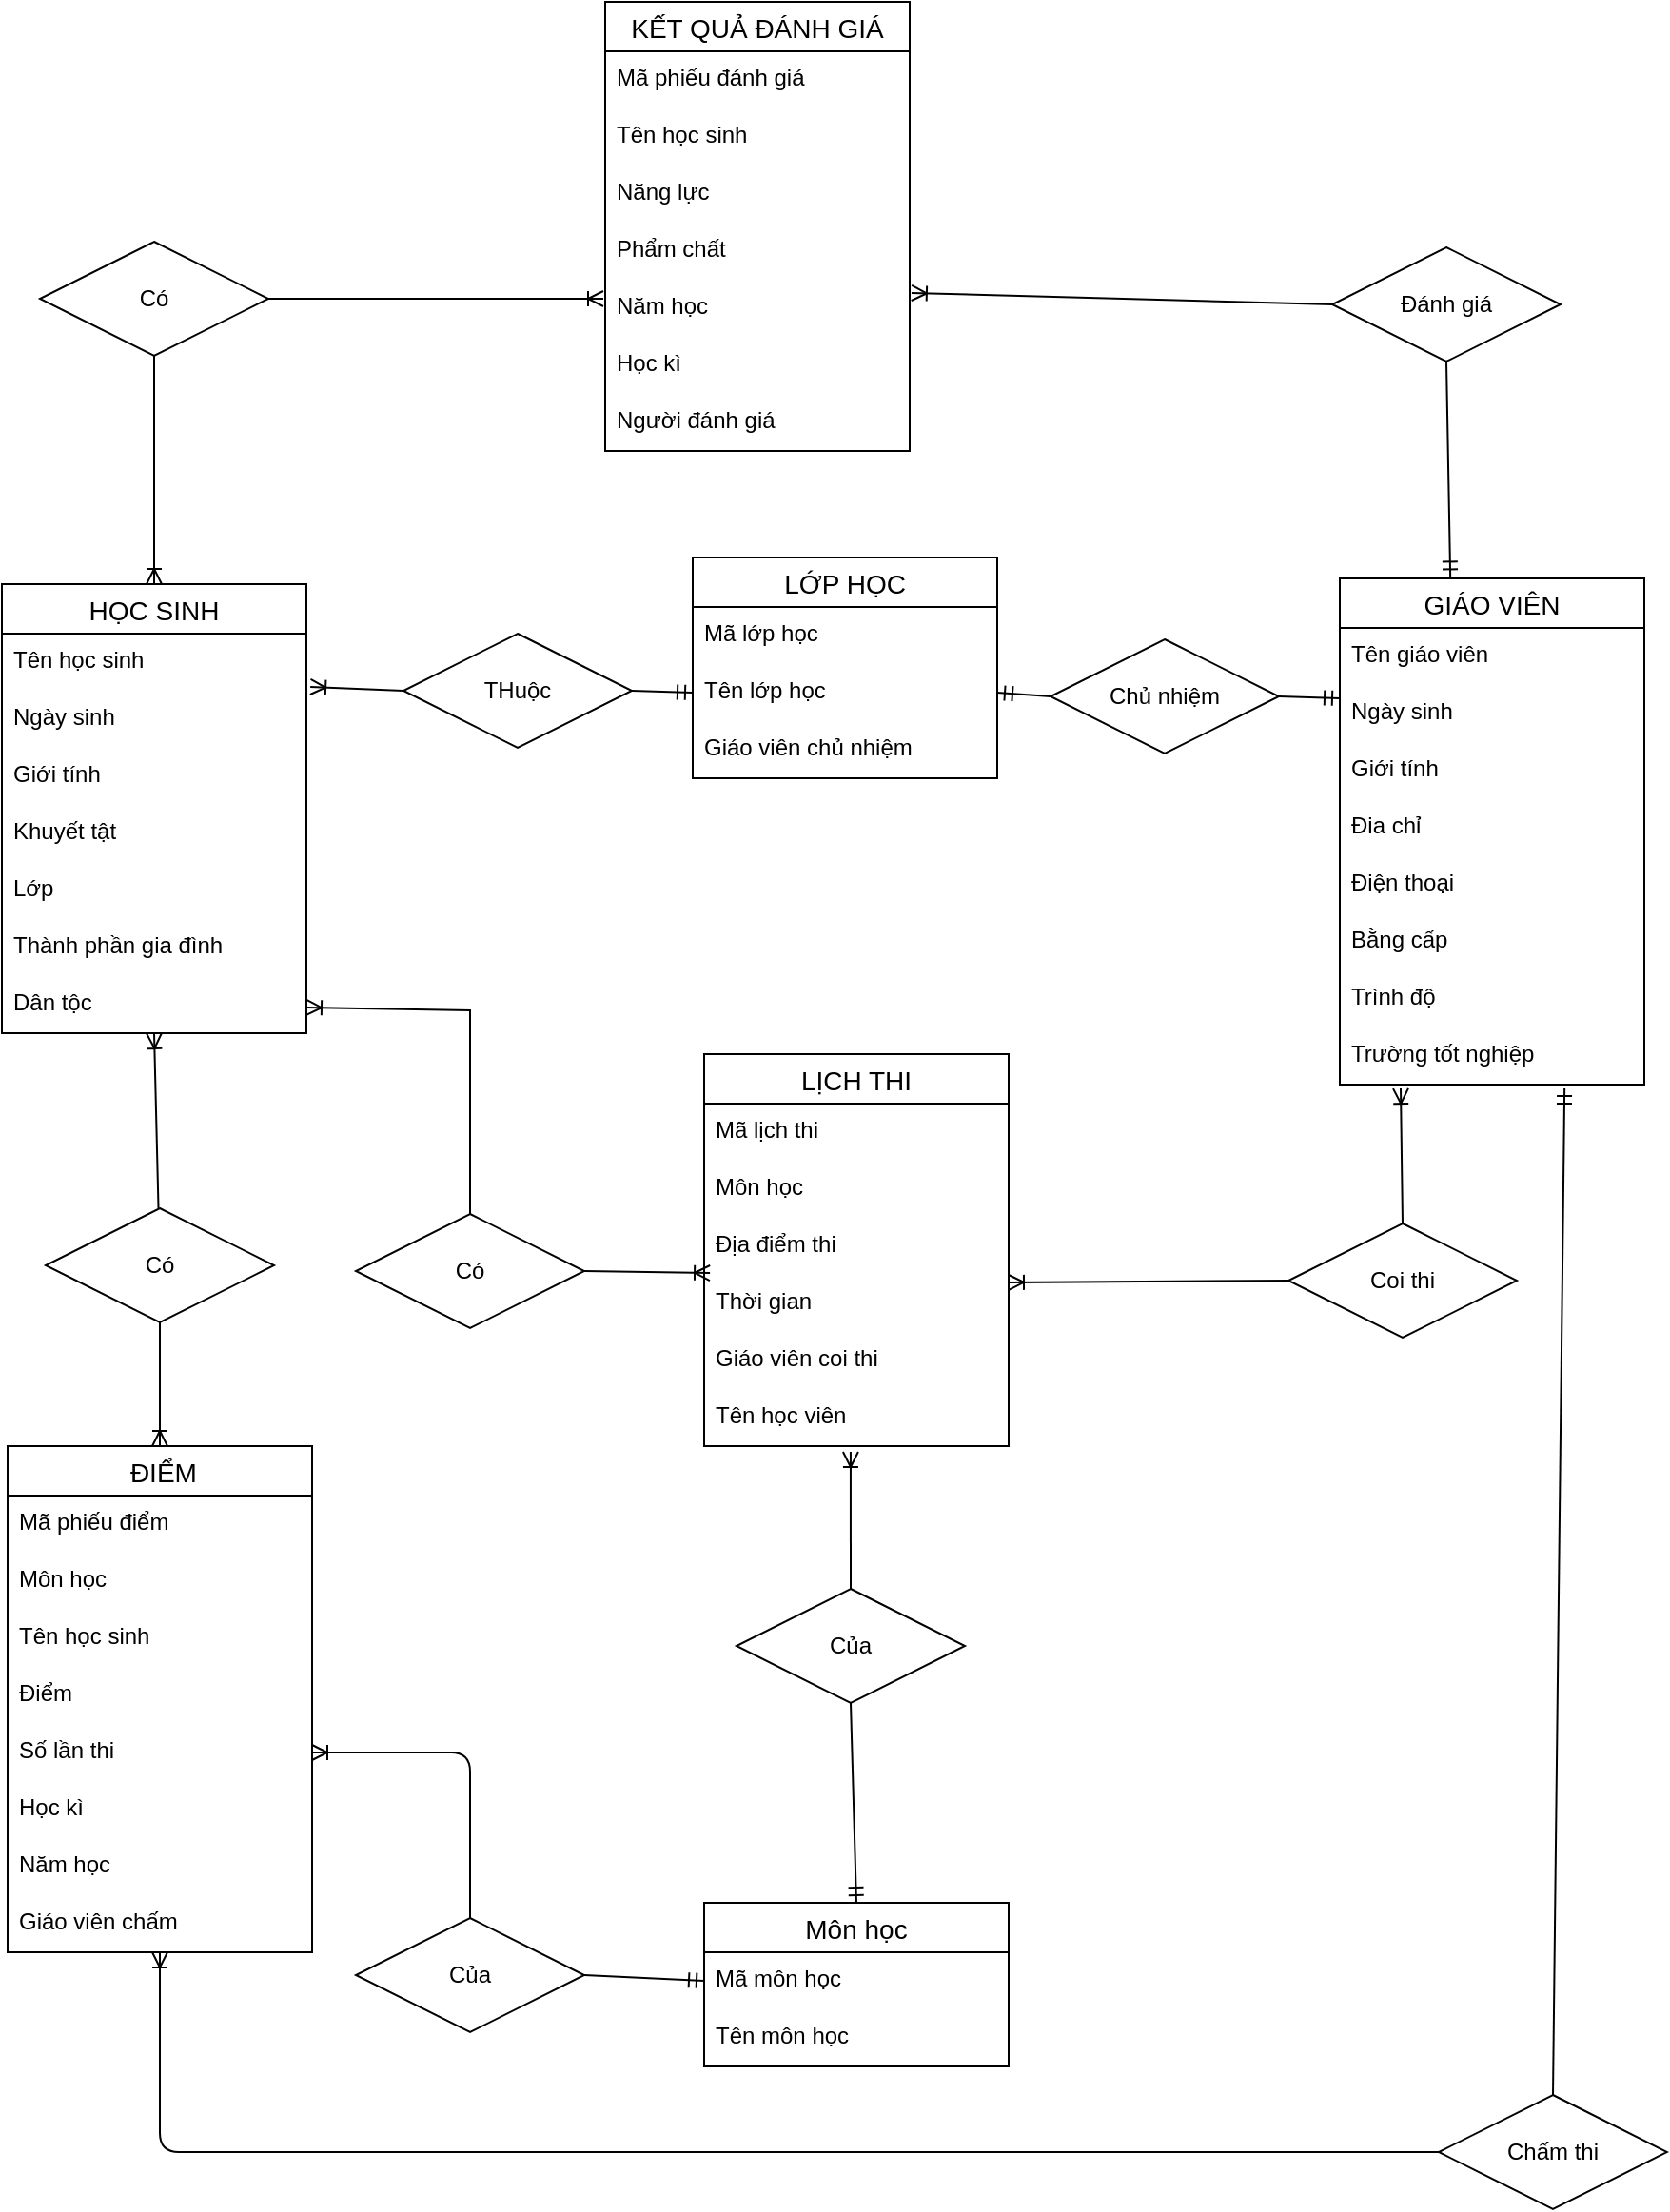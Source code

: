 <mxfile version="14.5.8" type="github">
  <diagram id="hoot__3CSZ-m4Yv-MgML" name="Page-1">
    <mxGraphModel dx="676" dy="776" grid="0" gridSize="10" guides="1" tooltips="1" connect="1" arrows="1" fold="1" page="1" pageScale="1" pageWidth="1100" pageHeight="1700" background="#ffffff" math="0" shadow="0">
      <root>
        <mxCell id="0" />
        <mxCell id="1" parent="0" />
        <mxCell id="pvwdePWFHWHqx1OLr2bi-17" value="HỌC SINH" style="swimlane;fontStyle=0;childLayout=stackLayout;horizontal=1;startSize=26;horizontalStack=0;resizeParent=1;resizeParentMax=0;resizeLast=0;collapsible=1;marginBottom=0;align=center;fontSize=14;" parent="1" vertex="1">
          <mxGeometry x="131" y="393" width="160" height="236" as="geometry" />
        </mxCell>
        <mxCell id="pvwdePWFHWHqx1OLr2bi-19" value="Tên học sinh" style="text;strokeColor=none;fillColor=none;spacingLeft=4;spacingRight=4;overflow=hidden;rotatable=0;points=[[0,0.5],[1,0.5]];portConstraint=eastwest;fontSize=12;" parent="pvwdePWFHWHqx1OLr2bi-17" vertex="1">
          <mxGeometry y="26" width="160" height="30" as="geometry" />
        </mxCell>
        <mxCell id="pvwdePWFHWHqx1OLr2bi-24" value="Ngày sinh" style="text;strokeColor=none;fillColor=none;spacingLeft=4;spacingRight=4;overflow=hidden;rotatable=0;points=[[0,0.5],[1,0.5]];portConstraint=eastwest;fontSize=12;" parent="pvwdePWFHWHqx1OLr2bi-17" vertex="1">
          <mxGeometry y="56" width="160" height="30" as="geometry" />
        </mxCell>
        <mxCell id="pvwdePWFHWHqx1OLr2bi-25" value="Giới tính" style="text;strokeColor=none;fillColor=none;spacingLeft=4;spacingRight=4;overflow=hidden;rotatable=0;points=[[0,0.5],[1,0.5]];portConstraint=eastwest;fontSize=12;" parent="pvwdePWFHWHqx1OLr2bi-17" vertex="1">
          <mxGeometry y="86" width="160" height="30" as="geometry" />
        </mxCell>
        <mxCell id="pvwdePWFHWHqx1OLr2bi-26" value="Khuyết tật" style="text;strokeColor=none;fillColor=none;spacingLeft=4;spacingRight=4;overflow=hidden;rotatable=0;points=[[0,0.5],[1,0.5]];portConstraint=eastwest;fontSize=12;" parent="pvwdePWFHWHqx1OLr2bi-17" vertex="1">
          <mxGeometry y="116" width="160" height="30" as="geometry" />
        </mxCell>
        <mxCell id="pvwdePWFHWHqx1OLr2bi-27" value="Lớp" style="text;strokeColor=none;fillColor=none;spacingLeft=4;spacingRight=4;overflow=hidden;rotatable=0;points=[[0,0.5],[1,0.5]];portConstraint=eastwest;fontSize=12;" parent="pvwdePWFHWHqx1OLr2bi-17" vertex="1">
          <mxGeometry y="146" width="160" height="30" as="geometry" />
        </mxCell>
        <mxCell id="pvwdePWFHWHqx1OLr2bi-28" value="Thành phần gia đình" style="text;strokeColor=none;fillColor=none;spacingLeft=4;spacingRight=4;overflow=hidden;rotatable=0;points=[[0,0.5],[1,0.5]];portConstraint=eastwest;fontSize=12;" parent="pvwdePWFHWHqx1OLr2bi-17" vertex="1">
          <mxGeometry y="176" width="160" height="30" as="geometry" />
        </mxCell>
        <mxCell id="pvwdePWFHWHqx1OLr2bi-29" value="Dân tộc" style="text;strokeColor=none;fillColor=none;spacingLeft=4;spacingRight=4;overflow=hidden;rotatable=0;points=[[0,0.5],[1,0.5]];portConstraint=eastwest;fontSize=12;" parent="pvwdePWFHWHqx1OLr2bi-17" vertex="1">
          <mxGeometry y="206" width="160" height="30" as="geometry" />
        </mxCell>
        <mxCell id="pvwdePWFHWHqx1OLr2bi-33" value="GIÁO VIÊN" style="swimlane;fontStyle=0;childLayout=stackLayout;horizontal=1;startSize=26;horizontalStack=0;resizeParent=1;resizeParentMax=0;resizeLast=0;collapsible=1;marginBottom=0;align=center;fontSize=14;" parent="1" vertex="1">
          <mxGeometry x="834" y="390" width="160" height="266" as="geometry" />
        </mxCell>
        <mxCell id="pvwdePWFHWHqx1OLr2bi-35" value="Tên giáo viên" style="text;strokeColor=none;fillColor=none;spacingLeft=4;spacingRight=4;overflow=hidden;rotatable=0;points=[[0,0.5],[1,0.5]];portConstraint=eastwest;fontSize=12;" parent="pvwdePWFHWHqx1OLr2bi-33" vertex="1">
          <mxGeometry y="26" width="160" height="30" as="geometry" />
        </mxCell>
        <mxCell id="pvwdePWFHWHqx1OLr2bi-36" value="Ngày sinh" style="text;strokeColor=none;fillColor=none;spacingLeft=4;spacingRight=4;overflow=hidden;rotatable=0;points=[[0,0.5],[1,0.5]];portConstraint=eastwest;fontSize=12;" parent="pvwdePWFHWHqx1OLr2bi-33" vertex="1">
          <mxGeometry y="56" width="160" height="30" as="geometry" />
        </mxCell>
        <mxCell id="pvwdePWFHWHqx1OLr2bi-37" value="Giới tính" style="text;strokeColor=none;fillColor=none;spacingLeft=4;spacingRight=4;overflow=hidden;rotatable=0;points=[[0,0.5],[1,0.5]];portConstraint=eastwest;fontSize=12;" parent="pvwdePWFHWHqx1OLr2bi-33" vertex="1">
          <mxGeometry y="86" width="160" height="30" as="geometry" />
        </mxCell>
        <mxCell id="pvwdePWFHWHqx1OLr2bi-38" value="Đia chỉ" style="text;strokeColor=none;fillColor=none;spacingLeft=4;spacingRight=4;overflow=hidden;rotatable=0;points=[[0,0.5],[1,0.5]];portConstraint=eastwest;fontSize=12;" parent="pvwdePWFHWHqx1OLr2bi-33" vertex="1">
          <mxGeometry y="116" width="160" height="30" as="geometry" />
        </mxCell>
        <mxCell id="pvwdePWFHWHqx1OLr2bi-39" value="Điện thoại" style="text;strokeColor=none;fillColor=none;spacingLeft=4;spacingRight=4;overflow=hidden;rotatable=0;points=[[0,0.5],[1,0.5]];portConstraint=eastwest;fontSize=12;" parent="pvwdePWFHWHqx1OLr2bi-33" vertex="1">
          <mxGeometry y="146" width="160" height="30" as="geometry" />
        </mxCell>
        <mxCell id="pvwdePWFHWHqx1OLr2bi-40" value="Bằng cấp" style="text;strokeColor=none;fillColor=none;spacingLeft=4;spacingRight=4;overflow=hidden;rotatable=0;points=[[0,0.5],[1,0.5]];portConstraint=eastwest;fontSize=12;" parent="pvwdePWFHWHqx1OLr2bi-33" vertex="1">
          <mxGeometry y="176" width="160" height="30" as="geometry" />
        </mxCell>
        <mxCell id="pvwdePWFHWHqx1OLr2bi-41" value="Trình độ" style="text;strokeColor=none;fillColor=none;spacingLeft=4;spacingRight=4;overflow=hidden;rotatable=0;points=[[0,0.5],[1,0.5]];portConstraint=eastwest;fontSize=12;" parent="pvwdePWFHWHqx1OLr2bi-33" vertex="1">
          <mxGeometry y="206" width="160" height="30" as="geometry" />
        </mxCell>
        <mxCell id="pvwdePWFHWHqx1OLr2bi-42" value="Trường tốt nghiệp" style="text;strokeColor=none;fillColor=none;spacingLeft=4;spacingRight=4;overflow=hidden;rotatable=0;points=[[0,0.5],[1,0.5]];portConstraint=eastwest;fontSize=12;" parent="pvwdePWFHWHqx1OLr2bi-33" vertex="1">
          <mxGeometry y="236" width="160" height="30" as="geometry" />
        </mxCell>
        <mxCell id="pvwdePWFHWHqx1OLr2bi-49" value="LỚP HỌC" style="swimlane;fontStyle=0;childLayout=stackLayout;horizontal=1;startSize=26;horizontalStack=0;resizeParent=1;resizeParentMax=0;resizeLast=0;collapsible=1;marginBottom=0;align=center;fontSize=14;" parent="1" vertex="1">
          <mxGeometry x="494" y="379" width="160" height="116" as="geometry" />
        </mxCell>
        <mxCell id="pvwdePWFHWHqx1OLr2bi-50" value="Mã lớp học" style="text;strokeColor=none;fillColor=none;spacingLeft=4;spacingRight=4;overflow=hidden;rotatable=0;points=[[0,0.5],[1,0.5]];portConstraint=eastwest;fontSize=12;fontStyle=0" parent="pvwdePWFHWHqx1OLr2bi-49" vertex="1">
          <mxGeometry y="26" width="160" height="30" as="geometry" />
        </mxCell>
        <mxCell id="rdRmKtgfBki6RpdaBE43-10" value="Tên lớp học" style="text;strokeColor=none;fillColor=none;spacingLeft=4;spacingRight=4;overflow=hidden;rotatable=0;points=[[0,0.5],[1,0.5]];portConstraint=eastwest;fontSize=12;" parent="pvwdePWFHWHqx1OLr2bi-49" vertex="1">
          <mxGeometry y="56" width="160" height="30" as="geometry" />
        </mxCell>
        <mxCell id="rdRmKtgfBki6RpdaBE43-12" value="Giáo viên chủ nhiệm&#xa;" style="text;strokeColor=none;fillColor=none;spacingLeft=4;spacingRight=4;overflow=hidden;rotatable=0;points=[[0,0.5],[1,0.5]];portConstraint=eastwest;fontSize=12;" parent="pvwdePWFHWHqx1OLr2bi-49" vertex="1">
          <mxGeometry y="86" width="160" height="30" as="geometry" />
        </mxCell>
        <mxCell id="pvwdePWFHWHqx1OLr2bi-52" value="Môn học" style="swimlane;fontStyle=0;childLayout=stackLayout;horizontal=1;startSize=26;horizontalStack=0;resizeParent=1;resizeParentMax=0;resizeLast=0;collapsible=1;marginBottom=0;align=center;fontSize=14;" parent="1" vertex="1">
          <mxGeometry x="500" y="1086" width="160" height="86" as="geometry" />
        </mxCell>
        <mxCell id="pvwdePWFHWHqx1OLr2bi-53" value="Mã môn học" style="text;strokeColor=none;fillColor=none;spacingLeft=4;spacingRight=4;overflow=hidden;rotatable=0;points=[[0,0.5],[1,0.5]];portConstraint=eastwest;fontSize=12;fontStyle=0" parent="pvwdePWFHWHqx1OLr2bi-52" vertex="1">
          <mxGeometry y="26" width="160" height="30" as="geometry" />
        </mxCell>
        <mxCell id="pvwdePWFHWHqx1OLr2bi-54" value="Tên môn học" style="text;strokeColor=none;fillColor=none;spacingLeft=4;spacingRight=4;overflow=hidden;rotatable=0;points=[[0,0.5],[1,0.5]];portConstraint=eastwest;fontSize=12;" parent="pvwdePWFHWHqx1OLr2bi-52" vertex="1">
          <mxGeometry y="56" width="160" height="30" as="geometry" />
        </mxCell>
        <mxCell id="pvwdePWFHWHqx1OLr2bi-64" value=" ĐIỂM" style="swimlane;fontStyle=0;childLayout=stackLayout;horizontal=1;startSize=26;horizontalStack=0;resizeParent=1;resizeParentMax=0;resizeLast=0;collapsible=1;marginBottom=0;align=center;fontSize=14;" parent="1" vertex="1">
          <mxGeometry x="134" y="846" width="160" height="266" as="geometry" />
        </mxCell>
        <mxCell id="ugmIcIHYuJo1cdFX7WU3-1" value="Mã phiếu điểm" style="text;strokeColor=none;fillColor=none;spacingLeft=4;spacingRight=4;overflow=hidden;rotatable=0;points=[[0,0.5],[1,0.5]];portConstraint=eastwest;fontSize=12;" vertex="1" parent="pvwdePWFHWHqx1OLr2bi-64">
          <mxGeometry y="26" width="160" height="30" as="geometry" />
        </mxCell>
        <mxCell id="pvwdePWFHWHqx1OLr2bi-68" value="Môn học" style="text;strokeColor=none;fillColor=none;spacingLeft=4;spacingRight=4;overflow=hidden;rotatable=0;points=[[0,0.5],[1,0.5]];portConstraint=eastwest;fontSize=12;" parent="pvwdePWFHWHqx1OLr2bi-64" vertex="1">
          <mxGeometry y="56" width="160" height="30" as="geometry" />
        </mxCell>
        <mxCell id="pvwdePWFHWHqx1OLr2bi-65" value="Tên học sinh" style="text;strokeColor=none;fillColor=none;spacingLeft=4;spacingRight=4;overflow=hidden;rotatable=0;points=[[0,0.5],[1,0.5]];portConstraint=eastwest;fontSize=12;" parent="pvwdePWFHWHqx1OLr2bi-64" vertex="1">
          <mxGeometry y="86" width="160" height="30" as="geometry" />
        </mxCell>
        <mxCell id="pvwdePWFHWHqx1OLr2bi-69" value="Điểm" style="text;strokeColor=none;fillColor=none;spacingLeft=4;spacingRight=4;overflow=hidden;rotatable=0;points=[[0,0.5],[1,0.5]];portConstraint=eastwest;fontSize=12;" parent="pvwdePWFHWHqx1OLr2bi-64" vertex="1">
          <mxGeometry y="116" width="160" height="30" as="geometry" />
        </mxCell>
        <mxCell id="pvwdePWFHWHqx1OLr2bi-70" value="Số lần thi" style="text;strokeColor=none;fillColor=none;spacingLeft=4;spacingRight=4;overflow=hidden;rotatable=0;points=[[0,0.5],[1,0.5]];portConstraint=eastwest;fontSize=12;" parent="pvwdePWFHWHqx1OLr2bi-64" vertex="1">
          <mxGeometry y="146" width="160" height="30" as="geometry" />
        </mxCell>
        <mxCell id="pvwdePWFHWHqx1OLr2bi-67" value="Học kì" style="text;strokeColor=none;fillColor=none;spacingLeft=4;spacingRight=4;overflow=hidden;rotatable=0;points=[[0,0.5],[1,0.5]];portConstraint=eastwest;fontSize=12;" parent="pvwdePWFHWHqx1OLr2bi-64" vertex="1">
          <mxGeometry y="176" width="160" height="30" as="geometry" />
        </mxCell>
        <mxCell id="pvwdePWFHWHqx1OLr2bi-66" value="Năm học" style="text;strokeColor=none;fillColor=none;spacingLeft=4;spacingRight=4;overflow=hidden;rotatable=0;points=[[0,0.5],[1,0.5]];portConstraint=eastwest;fontSize=12;" parent="pvwdePWFHWHqx1OLr2bi-64" vertex="1">
          <mxGeometry y="206" width="160" height="30" as="geometry" />
        </mxCell>
        <mxCell id="ctQopqDnY2UfsGgvYHG6-9" value="Giáo viên chấm" style="text;strokeColor=none;fillColor=none;spacingLeft=4;spacingRight=4;overflow=hidden;rotatable=0;points=[[0,0.5],[1,0.5]];portConstraint=eastwest;fontSize=12;" parent="pvwdePWFHWHqx1OLr2bi-64" vertex="1">
          <mxGeometry y="236" width="160" height="30" as="geometry" />
        </mxCell>
        <mxCell id="pvwdePWFHWHqx1OLr2bi-97" value="Có" style="shape=rhombus;perimeter=rhombusPerimeter;whiteSpace=wrap;html=1;align=center;" parent="1" vertex="1">
          <mxGeometry x="151" y="213" width="120" height="60" as="geometry" />
        </mxCell>
        <mxCell id="pvwdePWFHWHqx1OLr2bi-99" value="" style="fontSize=12;html=1;endArrow=ERoneToMany;entryX=0;entryY=0.5;entryDx=0;entryDy=0;exitX=1;exitY=0.5;exitDx=0;exitDy=0;" parent="1" source="pvwdePWFHWHqx1OLr2bi-97" edge="1">
          <mxGeometry width="100" height="100" relative="1" as="geometry">
            <mxPoint x="181" y="373" as="sourcePoint" />
            <mxPoint x="447" y="243" as="targetPoint" />
          </mxGeometry>
        </mxCell>
        <mxCell id="pvwdePWFHWHqx1OLr2bi-100" value="Có" style="shape=rhombus;perimeter=rhombusPerimeter;whiteSpace=wrap;html=1;align=center;" parent="1" vertex="1">
          <mxGeometry x="154" y="721" width="120" height="60" as="geometry" />
        </mxCell>
        <mxCell id="pvwdePWFHWHqx1OLr2bi-102" value="" style="fontSize=12;html=1;endArrow=ERoneToMany;entryX=0.5;entryY=0;entryDx=0;entryDy=0;exitX=0.5;exitY=1;exitDx=0;exitDy=0;" parent="1" source="pvwdePWFHWHqx1OLr2bi-100" target="pvwdePWFHWHqx1OLr2bi-64" edge="1">
          <mxGeometry width="100" height="100" relative="1" as="geometry">
            <mxPoint x="469" y="564" as="sourcePoint" />
            <mxPoint x="518" y="564" as="targetPoint" />
          </mxGeometry>
        </mxCell>
        <mxCell id="pvwdePWFHWHqx1OLr2bi-104" value="Chủ nhiệm" style="shape=rhombus;perimeter=rhombusPerimeter;whiteSpace=wrap;html=1;align=center;" parent="1" vertex="1">
          <mxGeometry x="682" y="422" width="120" height="60" as="geometry" />
        </mxCell>
        <mxCell id="pvwdePWFHWHqx1OLr2bi-105" value="THuộc" style="shape=rhombus;perimeter=rhombusPerimeter;whiteSpace=wrap;html=1;align=center;" parent="1" vertex="1">
          <mxGeometry x="342" y="419" width="120" height="60" as="geometry" />
        </mxCell>
        <mxCell id="pvwdePWFHWHqx1OLr2bi-106" value="" style="fontSize=12;html=1;endArrow=ERmandOne;exitX=1;exitY=0.5;exitDx=0;exitDy=0;rounded=0;entryX=0;entryY=0.233;entryDx=0;entryDy=0;entryPerimeter=0;" parent="1" source="pvwdePWFHWHqx1OLr2bi-104" target="pvwdePWFHWHqx1OLr2bi-36" edge="1">
          <mxGeometry width="100" height="100" relative="1" as="geometry">
            <mxPoint x="349" y="564" as="sourcePoint" />
            <mxPoint x="847.76" y="723.47" as="targetPoint" />
          </mxGeometry>
        </mxCell>
        <mxCell id="pvwdePWFHWHqx1OLr2bi-107" value="" style="fontSize=12;html=1;endArrow=ERmandOne;entryX=1;entryY=0.5;entryDx=0;entryDy=0;exitX=0;exitY=0.5;exitDx=0;exitDy=0;rounded=0;" parent="1" source="pvwdePWFHWHqx1OLr2bi-104" edge="1">
          <mxGeometry width="100" height="100" relative="1" as="geometry">
            <mxPoint x="359" y="574" as="sourcePoint" />
            <mxPoint x="654" y="450" as="targetPoint" />
          </mxGeometry>
        </mxCell>
        <mxCell id="pvwdePWFHWHqx1OLr2bi-108" value="" style="fontSize=12;html=1;endArrow=ERmandOne;entryX=0;entryY=0.5;entryDx=0;entryDy=0;exitX=1;exitY=0.5;exitDx=0;exitDy=0;rounded=0;" parent="1" source="pvwdePWFHWHqx1OLr2bi-105" edge="1">
          <mxGeometry width="100" height="100" relative="1" as="geometry">
            <mxPoint x="349" y="564" as="sourcePoint" />
            <mxPoint x="494" y="450" as="targetPoint" />
            <Array as="points" />
          </mxGeometry>
        </mxCell>
        <mxCell id="pvwdePWFHWHqx1OLr2bi-109" value="" style="fontSize=12;html=1;endArrow=ERoneToMany;entryX=1.013;entryY=-0.067;entryDx=0;entryDy=0;exitX=0;exitY=0.5;exitDx=0;exitDy=0;rounded=0;entryPerimeter=0;" parent="1" source="pvwdePWFHWHqx1OLr2bi-105" target="pvwdePWFHWHqx1OLr2bi-24" edge="1">
          <mxGeometry width="100" height="100" relative="1" as="geometry">
            <mxPoint x="224" y="791.0" as="sourcePoint" />
            <mxPoint x="224" y="856.0" as="targetPoint" />
            <Array as="points" />
          </mxGeometry>
        </mxCell>
        <mxCell id="pvwdePWFHWHqx1OLr2bi-110" value="Của" style="shape=rhombus;perimeter=rhombusPerimeter;whiteSpace=wrap;html=1;align=center;" parent="1" vertex="1">
          <mxGeometry x="317" y="1094" width="120" height="60" as="geometry" />
        </mxCell>
        <mxCell id="pvwdePWFHWHqx1OLr2bi-111" value="" style="fontSize=12;html=1;endArrow=ERoneToMany;entryX=1;entryY=0.5;entryDx=0;entryDy=0;exitX=0.5;exitY=0;exitDx=0;exitDy=0;" parent="1" source="pvwdePWFHWHqx1OLr2bi-110" target="pvwdePWFHWHqx1OLr2bi-70" edge="1">
          <mxGeometry width="100" height="100" relative="1" as="geometry">
            <mxPoint x="224" y="791.0" as="sourcePoint" />
            <mxPoint x="224" y="856.0" as="targetPoint" />
            <Array as="points">
              <mxPoint x="377" y="1007" />
            </Array>
          </mxGeometry>
        </mxCell>
        <mxCell id="pvwdePWFHWHqx1OLr2bi-112" value="" style="fontSize=12;html=1;endArrow=ERmandOne;entryX=0;entryY=0.5;entryDx=0;entryDy=0;exitX=1;exitY=0.5;exitDx=0;exitDy=0;rounded=0;" parent="1" source="pvwdePWFHWHqx1OLr2bi-110" target="pvwdePWFHWHqx1OLr2bi-53" edge="1">
          <mxGeometry width="100" height="100" relative="1" as="geometry">
            <mxPoint x="224" y="731.0" as="sourcePoint" />
            <mxPoint x="223.72" y="668.76" as="targetPoint" />
          </mxGeometry>
        </mxCell>
        <mxCell id="rdRmKtgfBki6RpdaBE43-1" value="LỊCH THI" style="swimlane;fontStyle=0;childLayout=stackLayout;horizontal=1;startSize=26;horizontalStack=0;resizeParent=1;resizeParentMax=0;resizeLast=0;collapsible=1;marginBottom=0;align=center;fontSize=14;" parent="1" vertex="1">
          <mxGeometry x="500" y="640" width="160" height="206" as="geometry" />
        </mxCell>
        <mxCell id="ugmIcIHYuJo1cdFX7WU3-2" value="Mã lịch thi" style="text;strokeColor=none;fillColor=none;spacingLeft=4;spacingRight=4;overflow=hidden;rotatable=0;points=[[0,0.5],[1,0.5]];portConstraint=eastwest;fontSize=12;" vertex="1" parent="rdRmKtgfBki6RpdaBE43-1">
          <mxGeometry y="26" width="160" height="30" as="geometry" />
        </mxCell>
        <mxCell id="rdRmKtgfBki6RpdaBE43-3" value="Môn học" style="text;strokeColor=none;fillColor=none;spacingLeft=4;spacingRight=4;overflow=hidden;rotatable=0;points=[[0,0.5],[1,0.5]];portConstraint=eastwest;fontSize=12;" parent="rdRmKtgfBki6RpdaBE43-1" vertex="1">
          <mxGeometry y="56" width="160" height="30" as="geometry" />
        </mxCell>
        <mxCell id="rdRmKtgfBki6RpdaBE43-4" value="Địa điểm thi" style="text;strokeColor=none;fillColor=none;spacingLeft=4;spacingRight=4;overflow=hidden;rotatable=0;points=[[0,0.5],[1,0.5]];portConstraint=eastwest;fontSize=12;" parent="rdRmKtgfBki6RpdaBE43-1" vertex="1">
          <mxGeometry y="86" width="160" height="30" as="geometry" />
        </mxCell>
        <mxCell id="rdRmKtgfBki6RpdaBE43-5" value="Thời gian" style="text;strokeColor=none;fillColor=none;spacingLeft=4;spacingRight=4;overflow=hidden;rotatable=0;points=[[0,0.5],[1,0.5]];portConstraint=eastwest;fontSize=12;" parent="rdRmKtgfBki6RpdaBE43-1" vertex="1">
          <mxGeometry y="116" width="160" height="30" as="geometry" />
        </mxCell>
        <mxCell id="rdRmKtgfBki6RpdaBE43-6" value="Giáo viên coi thi&#xa;" style="text;strokeColor=none;fillColor=none;spacingLeft=4;spacingRight=4;overflow=hidden;rotatable=0;points=[[0,0.5],[1,0.5]];portConstraint=eastwest;fontSize=12;" parent="rdRmKtgfBki6RpdaBE43-1" vertex="1">
          <mxGeometry y="146" width="160" height="30" as="geometry" />
        </mxCell>
        <mxCell id="rdRmKtgfBki6RpdaBE43-19" value="Tên học viên" style="text;strokeColor=none;fillColor=none;spacingLeft=4;spacingRight=4;overflow=hidden;rotatable=0;points=[[0,0.5],[1,0.5]];portConstraint=eastwest;fontSize=12;" parent="rdRmKtgfBki6RpdaBE43-1" vertex="1">
          <mxGeometry y="176" width="160" height="30" as="geometry" />
        </mxCell>
        <mxCell id="rdRmKtgfBki6RpdaBE43-13" value="" style="fontSize=12;html=1;endArrow=ERoneToMany;rounded=0;exitX=0.5;exitY=0;exitDx=0;exitDy=0;entryX=0.2;entryY=1.067;entryDx=0;entryDy=0;entryPerimeter=0;" parent="1" source="rdRmKtgfBki6RpdaBE43-14" target="pvwdePWFHWHqx1OLr2bi-42" edge="1">
          <mxGeometry width="100" height="100" relative="1" as="geometry">
            <mxPoint x="1009" y="769" as="sourcePoint" />
            <mxPoint x="931" y="609" as="targetPoint" />
            <Array as="points" />
          </mxGeometry>
        </mxCell>
        <mxCell id="rdRmKtgfBki6RpdaBE43-14" value="Coi thi" style="shape=rhombus;perimeter=rhombusPerimeter;whiteSpace=wrap;html=1;align=center;" parent="1" vertex="1">
          <mxGeometry x="807" y="729" width="120" height="60" as="geometry" />
        </mxCell>
        <mxCell id="rdRmKtgfBki6RpdaBE43-15" value="" style="fontSize=12;html=1;endArrow=ERoneToMany;rounded=0;exitX=0;exitY=0.5;exitDx=0;exitDy=0;entryX=1;entryY=0.133;entryDx=0;entryDy=0;entryPerimeter=0;" parent="1" source="rdRmKtgfBki6RpdaBE43-14" target="rdRmKtgfBki6RpdaBE43-5" edge="1">
          <mxGeometry width="100" height="100" relative="1" as="geometry">
            <mxPoint x="1019" y="789" as="sourcePoint" />
            <mxPoint x="931" y="946" as="targetPoint" />
            <Array as="points" />
          </mxGeometry>
        </mxCell>
        <mxCell id="rdRmKtgfBki6RpdaBE43-16" value="Có" style="shape=rhombus;perimeter=rhombusPerimeter;whiteSpace=wrap;html=1;align=center;" parent="1" vertex="1">
          <mxGeometry x="317" y="724" width="120" height="60" as="geometry" />
        </mxCell>
        <mxCell id="rdRmKtgfBki6RpdaBE43-17" value="" style="fontSize=12;html=1;endArrow=ERoneToMany;exitX=0.5;exitY=0;exitDx=0;exitDy=0;rounded=0;" parent="1" source="rdRmKtgfBki6RpdaBE43-16" target="pvwdePWFHWHqx1OLr2bi-29" edge="1">
          <mxGeometry width="100" height="100" relative="1" as="geometry">
            <mxPoint x="389" y="686" as="sourcePoint" />
            <mxPoint x="301" y="624" as="targetPoint" />
            <Array as="points">
              <mxPoint x="377" y="617" />
            </Array>
          </mxGeometry>
        </mxCell>
        <mxCell id="rdRmKtgfBki6RpdaBE43-18" value="" style="fontSize=12;html=1;endArrow=ERoneToMany;entryX=0.019;entryY=-0.033;entryDx=0;entryDy=0;exitX=1;exitY=0.5;exitDx=0;exitDy=0;rounded=0;entryPerimeter=0;" parent="1" source="rdRmKtgfBki6RpdaBE43-16" target="rdRmKtgfBki6RpdaBE43-5" edge="1">
          <mxGeometry width="100" height="100" relative="1" as="geometry">
            <mxPoint x="389" y="686" as="sourcePoint" />
            <mxPoint x="301" y="624" as="targetPoint" />
            <Array as="points" />
          </mxGeometry>
        </mxCell>
        <mxCell id="rdRmKtgfBki6RpdaBE43-21" value="" style="fontSize=12;html=1;endArrow=ERoneToMany;entryX=0.5;entryY=1;entryDx=0;entryDy=0;rounded=0;" parent="1" source="pvwdePWFHWHqx1OLr2bi-100" target="pvwdePWFHWHqx1OLr2bi-17" edge="1">
          <mxGeometry width="100" height="100" relative="1" as="geometry">
            <mxPoint x="387" y="734" as="sourcePoint" />
            <mxPoint x="303.08" y="630.99" as="targetPoint" />
            <Array as="points" />
          </mxGeometry>
        </mxCell>
        <mxCell id="rdRmKtgfBki6RpdaBE43-22" value="" style="fontSize=12;html=1;endArrow=ERoneToMany;entryX=0.5;entryY=0;entryDx=0;entryDy=0;rounded=0;exitX=0.5;exitY=1;exitDx=0;exitDy=0;" parent="1" source="pvwdePWFHWHqx1OLr2bi-97" target="pvwdePWFHWHqx1OLr2bi-17" edge="1">
          <mxGeometry width="100" height="100" relative="1" as="geometry">
            <mxPoint x="223.037" y="731.481" as="sourcePoint" />
            <mxPoint x="221" y="669" as="targetPoint" />
            <Array as="points" />
          </mxGeometry>
        </mxCell>
        <mxCell id="rdRmKtgfBki6RpdaBE43-23" value="Của" style="shape=rhombus;perimeter=rhombusPerimeter;whiteSpace=wrap;html=1;align=center;" parent="1" vertex="1">
          <mxGeometry x="517" y="921" width="120" height="60" as="geometry" />
        </mxCell>
        <mxCell id="rdRmKtgfBki6RpdaBE43-24" value="" style="fontSize=12;html=1;endArrow=ERoneToMany;entryX=0.481;entryY=1.1;entryDx=0;entryDy=0;exitX=0.5;exitY=0;exitDx=0;exitDy=0;entryPerimeter=0;" parent="1" source="rdRmKtgfBki6RpdaBE43-23" target="rdRmKtgfBki6RpdaBE43-19" edge="1">
          <mxGeometry width="100" height="100" relative="1" as="geometry">
            <mxPoint x="215" y="1106" as="sourcePoint" />
            <mxPoint x="215.04" y="1062" as="targetPoint" />
          </mxGeometry>
        </mxCell>
        <mxCell id="rdRmKtgfBki6RpdaBE43-25" value="" style="fontSize=12;html=1;endArrow=ERmandOne;entryX=0.5;entryY=0;entryDx=0;entryDy=0;exitX=0.5;exitY=1;exitDx=0;exitDy=0;rounded=0;" parent="1" source="rdRmKtgfBki6RpdaBE43-23" target="pvwdePWFHWHqx1OLr2bi-52" edge="1">
          <mxGeometry width="100" height="100" relative="1" as="geometry">
            <mxPoint x="275" y="1136" as="sourcePoint" />
            <mxPoint x="492" y="1137" as="targetPoint" />
          </mxGeometry>
        </mxCell>
        <mxCell id="ctQopqDnY2UfsGgvYHG6-1" value="KẾT QUẢ ĐÁNH GIÁ" style="swimlane;fontStyle=0;childLayout=stackLayout;horizontal=1;startSize=26;horizontalStack=0;resizeParent=1;resizeParentMax=0;resizeLast=0;collapsible=1;marginBottom=0;align=center;fontSize=14;" parent="1" vertex="1">
          <mxGeometry x="448" y="87" width="160" height="236" as="geometry" />
        </mxCell>
        <mxCell id="ctQopqDnY2UfsGgvYHG6-2" value="Mã phiếu đánh giá" style="text;strokeColor=none;fillColor=none;spacingLeft=4;spacingRight=4;overflow=hidden;rotatable=0;points=[[0,0.5],[1,0.5]];portConstraint=eastwest;fontSize=12;" parent="ctQopqDnY2UfsGgvYHG6-1" vertex="1">
          <mxGeometry y="26" width="160" height="30" as="geometry" />
        </mxCell>
        <mxCell id="ctQopqDnY2UfsGgvYHG6-3" value="Tên học sinh" style="text;strokeColor=none;fillColor=none;spacingLeft=4;spacingRight=4;overflow=hidden;rotatable=0;points=[[0,0.5],[1,0.5]];portConstraint=eastwest;fontSize=12;" parent="ctQopqDnY2UfsGgvYHG6-1" vertex="1">
          <mxGeometry y="56" width="160" height="30" as="geometry" />
        </mxCell>
        <mxCell id="ctQopqDnY2UfsGgvYHG6-4" value="Năng lực" style="text;strokeColor=none;fillColor=none;spacingLeft=4;spacingRight=4;overflow=hidden;rotatable=0;points=[[0,0.5],[1,0.5]];portConstraint=eastwest;fontSize=12;" parent="ctQopqDnY2UfsGgvYHG6-1" vertex="1">
          <mxGeometry y="86" width="160" height="30" as="geometry" />
        </mxCell>
        <mxCell id="ctQopqDnY2UfsGgvYHG6-5" value="Phẩm chất" style="text;strokeColor=none;fillColor=none;spacingLeft=4;spacingRight=4;overflow=hidden;rotatable=0;points=[[0,0.5],[1,0.5]];portConstraint=eastwest;fontSize=12;" parent="ctQopqDnY2UfsGgvYHG6-1" vertex="1">
          <mxGeometry y="116" width="160" height="30" as="geometry" />
        </mxCell>
        <mxCell id="ctQopqDnY2UfsGgvYHG6-6" value="Năm học" style="text;strokeColor=none;fillColor=none;spacingLeft=4;spacingRight=4;overflow=hidden;rotatable=0;points=[[0,0.5],[1,0.5]];portConstraint=eastwest;fontSize=12;" parent="ctQopqDnY2UfsGgvYHG6-1" vertex="1">
          <mxGeometry y="146" width="160" height="30" as="geometry" />
        </mxCell>
        <mxCell id="ctQopqDnY2UfsGgvYHG6-7" value="Học kì" style="text;strokeColor=none;fillColor=none;spacingLeft=4;spacingRight=4;overflow=hidden;rotatable=0;points=[[0,0.5],[1,0.5]];portConstraint=eastwest;fontSize=12;" parent="ctQopqDnY2UfsGgvYHG6-1" vertex="1">
          <mxGeometry y="176" width="160" height="30" as="geometry" />
        </mxCell>
        <mxCell id="ctQopqDnY2UfsGgvYHG6-8" value="Người đánh giá" style="text;strokeColor=none;fillColor=none;spacingLeft=4;spacingRight=4;overflow=hidden;rotatable=0;points=[[0,0.5],[1,0.5]];portConstraint=eastwest;fontSize=12;" parent="ctQopqDnY2UfsGgvYHG6-1" vertex="1">
          <mxGeometry y="206" width="160" height="30" as="geometry" />
        </mxCell>
        <mxCell id="ctQopqDnY2UfsGgvYHG6-10" value="Đánh giá" style="shape=rhombus;perimeter=rhombusPerimeter;whiteSpace=wrap;html=1;align=center;" parent="1" vertex="1">
          <mxGeometry x="830" y="216" width="120" height="60" as="geometry" />
        </mxCell>
        <mxCell id="ctQopqDnY2UfsGgvYHG6-11" value="" style="fontSize=12;html=1;endArrow=ERmandOne;exitX=0.5;exitY=1;exitDx=0;exitDy=0;rounded=0;entryX=0.363;entryY=-0.003;entryDx=0;entryDy=0;entryPerimeter=0;" parent="1" source="ctQopqDnY2UfsGgvYHG6-10" target="pvwdePWFHWHqx1OLr2bi-33" edge="1">
          <mxGeometry width="100" height="100" relative="1" as="geometry">
            <mxPoint x="812" y="462" as="sourcePoint" />
            <mxPoint x="844.96" y="462.99" as="targetPoint" />
          </mxGeometry>
        </mxCell>
        <mxCell id="ctQopqDnY2UfsGgvYHG6-12" value="" style="fontSize=12;html=1;endArrow=ERoneToMany;entryX=1.006;entryY=0.233;entryDx=0;entryDy=0;exitX=0;exitY=0.5;exitDx=0;exitDy=0;entryPerimeter=0;" parent="1" source="ctQopqDnY2UfsGgvYHG6-10" target="ctQopqDnY2UfsGgvYHG6-6" edge="1">
          <mxGeometry width="100" height="100" relative="1" as="geometry">
            <mxPoint x="281" y="253" as="sourcePoint" />
            <mxPoint x="457" y="253" as="targetPoint" />
          </mxGeometry>
        </mxCell>
        <mxCell id="ctQopqDnY2UfsGgvYHG6-13" value="Chấm thi" style="shape=rhombus;perimeter=rhombusPerimeter;whiteSpace=wrap;html=1;align=center;" parent="1" vertex="1">
          <mxGeometry x="886" y="1187" width="120" height="60" as="geometry" />
        </mxCell>
        <mxCell id="ctQopqDnY2UfsGgvYHG6-14" value="" style="fontSize=12;html=1;endArrow=ERmandOne;entryX=0.738;entryY=1.067;entryDx=0;entryDy=0;exitX=0.5;exitY=0;exitDx=0;exitDy=0;rounded=0;entryPerimeter=0;" parent="1" source="ctQopqDnY2UfsGgvYHG6-13" target="pvwdePWFHWHqx1OLr2bi-42" edge="1">
          <mxGeometry width="100" height="100" relative="1" as="geometry">
            <mxPoint x="587" y="991" as="sourcePoint" />
            <mxPoint x="590" y="1096" as="targetPoint" />
          </mxGeometry>
        </mxCell>
        <mxCell id="ctQopqDnY2UfsGgvYHG6-15" value="" style="fontSize=12;html=1;endArrow=ERoneToMany;entryX=0.5;entryY=1;entryDx=0;entryDy=0;exitX=0;exitY=0.5;exitDx=0;exitDy=0;" parent="1" source="ctQopqDnY2UfsGgvYHG6-13" target="pvwdePWFHWHqx1OLr2bi-64" edge="1">
          <mxGeometry width="100" height="100" relative="1" as="geometry">
            <mxPoint x="224" y="791" as="sourcePoint" />
            <mxPoint x="224" y="856" as="targetPoint" />
            <Array as="points">
              <mxPoint x="214" y="1217" />
            </Array>
          </mxGeometry>
        </mxCell>
      </root>
    </mxGraphModel>
  </diagram>
</mxfile>
